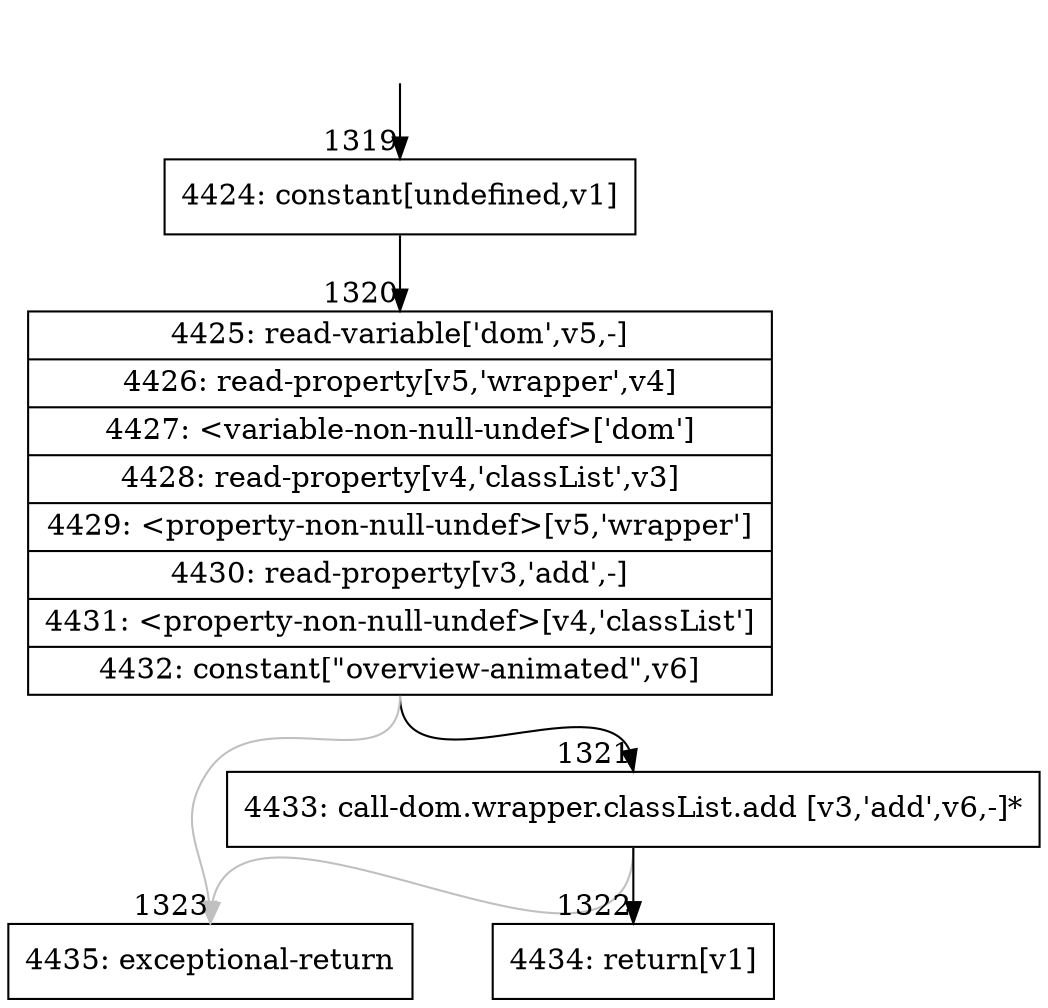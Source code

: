 digraph {
rankdir="TD"
BB_entry85[shape=none,label=""];
BB_entry85 -> BB1319 [tailport=s, headport=n, headlabel="    1319"]
BB1319 [shape=record label="{4424: constant[undefined,v1]}" ] 
BB1319 -> BB1320 [tailport=s, headport=n, headlabel="      1320"]
BB1320 [shape=record label="{4425: read-variable['dom',v5,-]|4426: read-property[v5,'wrapper',v4]|4427: \<variable-non-null-undef\>['dom']|4428: read-property[v4,'classList',v3]|4429: \<property-non-null-undef\>[v5,'wrapper']|4430: read-property[v3,'add',-]|4431: \<property-non-null-undef\>[v4,'classList']|4432: constant[\"overview-animated\",v6]}" ] 
BB1320 -> BB1321 [tailport=s, headport=n, headlabel="      1321"]
BB1320 -> BB1323 [tailport=s, headport=n, color=gray, headlabel="      1323"]
BB1321 [shape=record label="{4433: call-dom.wrapper.classList.add [v3,'add',v6,-]*}" ] 
BB1321 -> BB1322 [tailport=s, headport=n, headlabel="      1322"]
BB1321 -> BB1323 [tailport=s, headport=n, color=gray]
BB1322 [shape=record label="{4434: return[v1]}" ] 
BB1323 [shape=record label="{4435: exceptional-return}" ] 
//#$~ 1701
}
